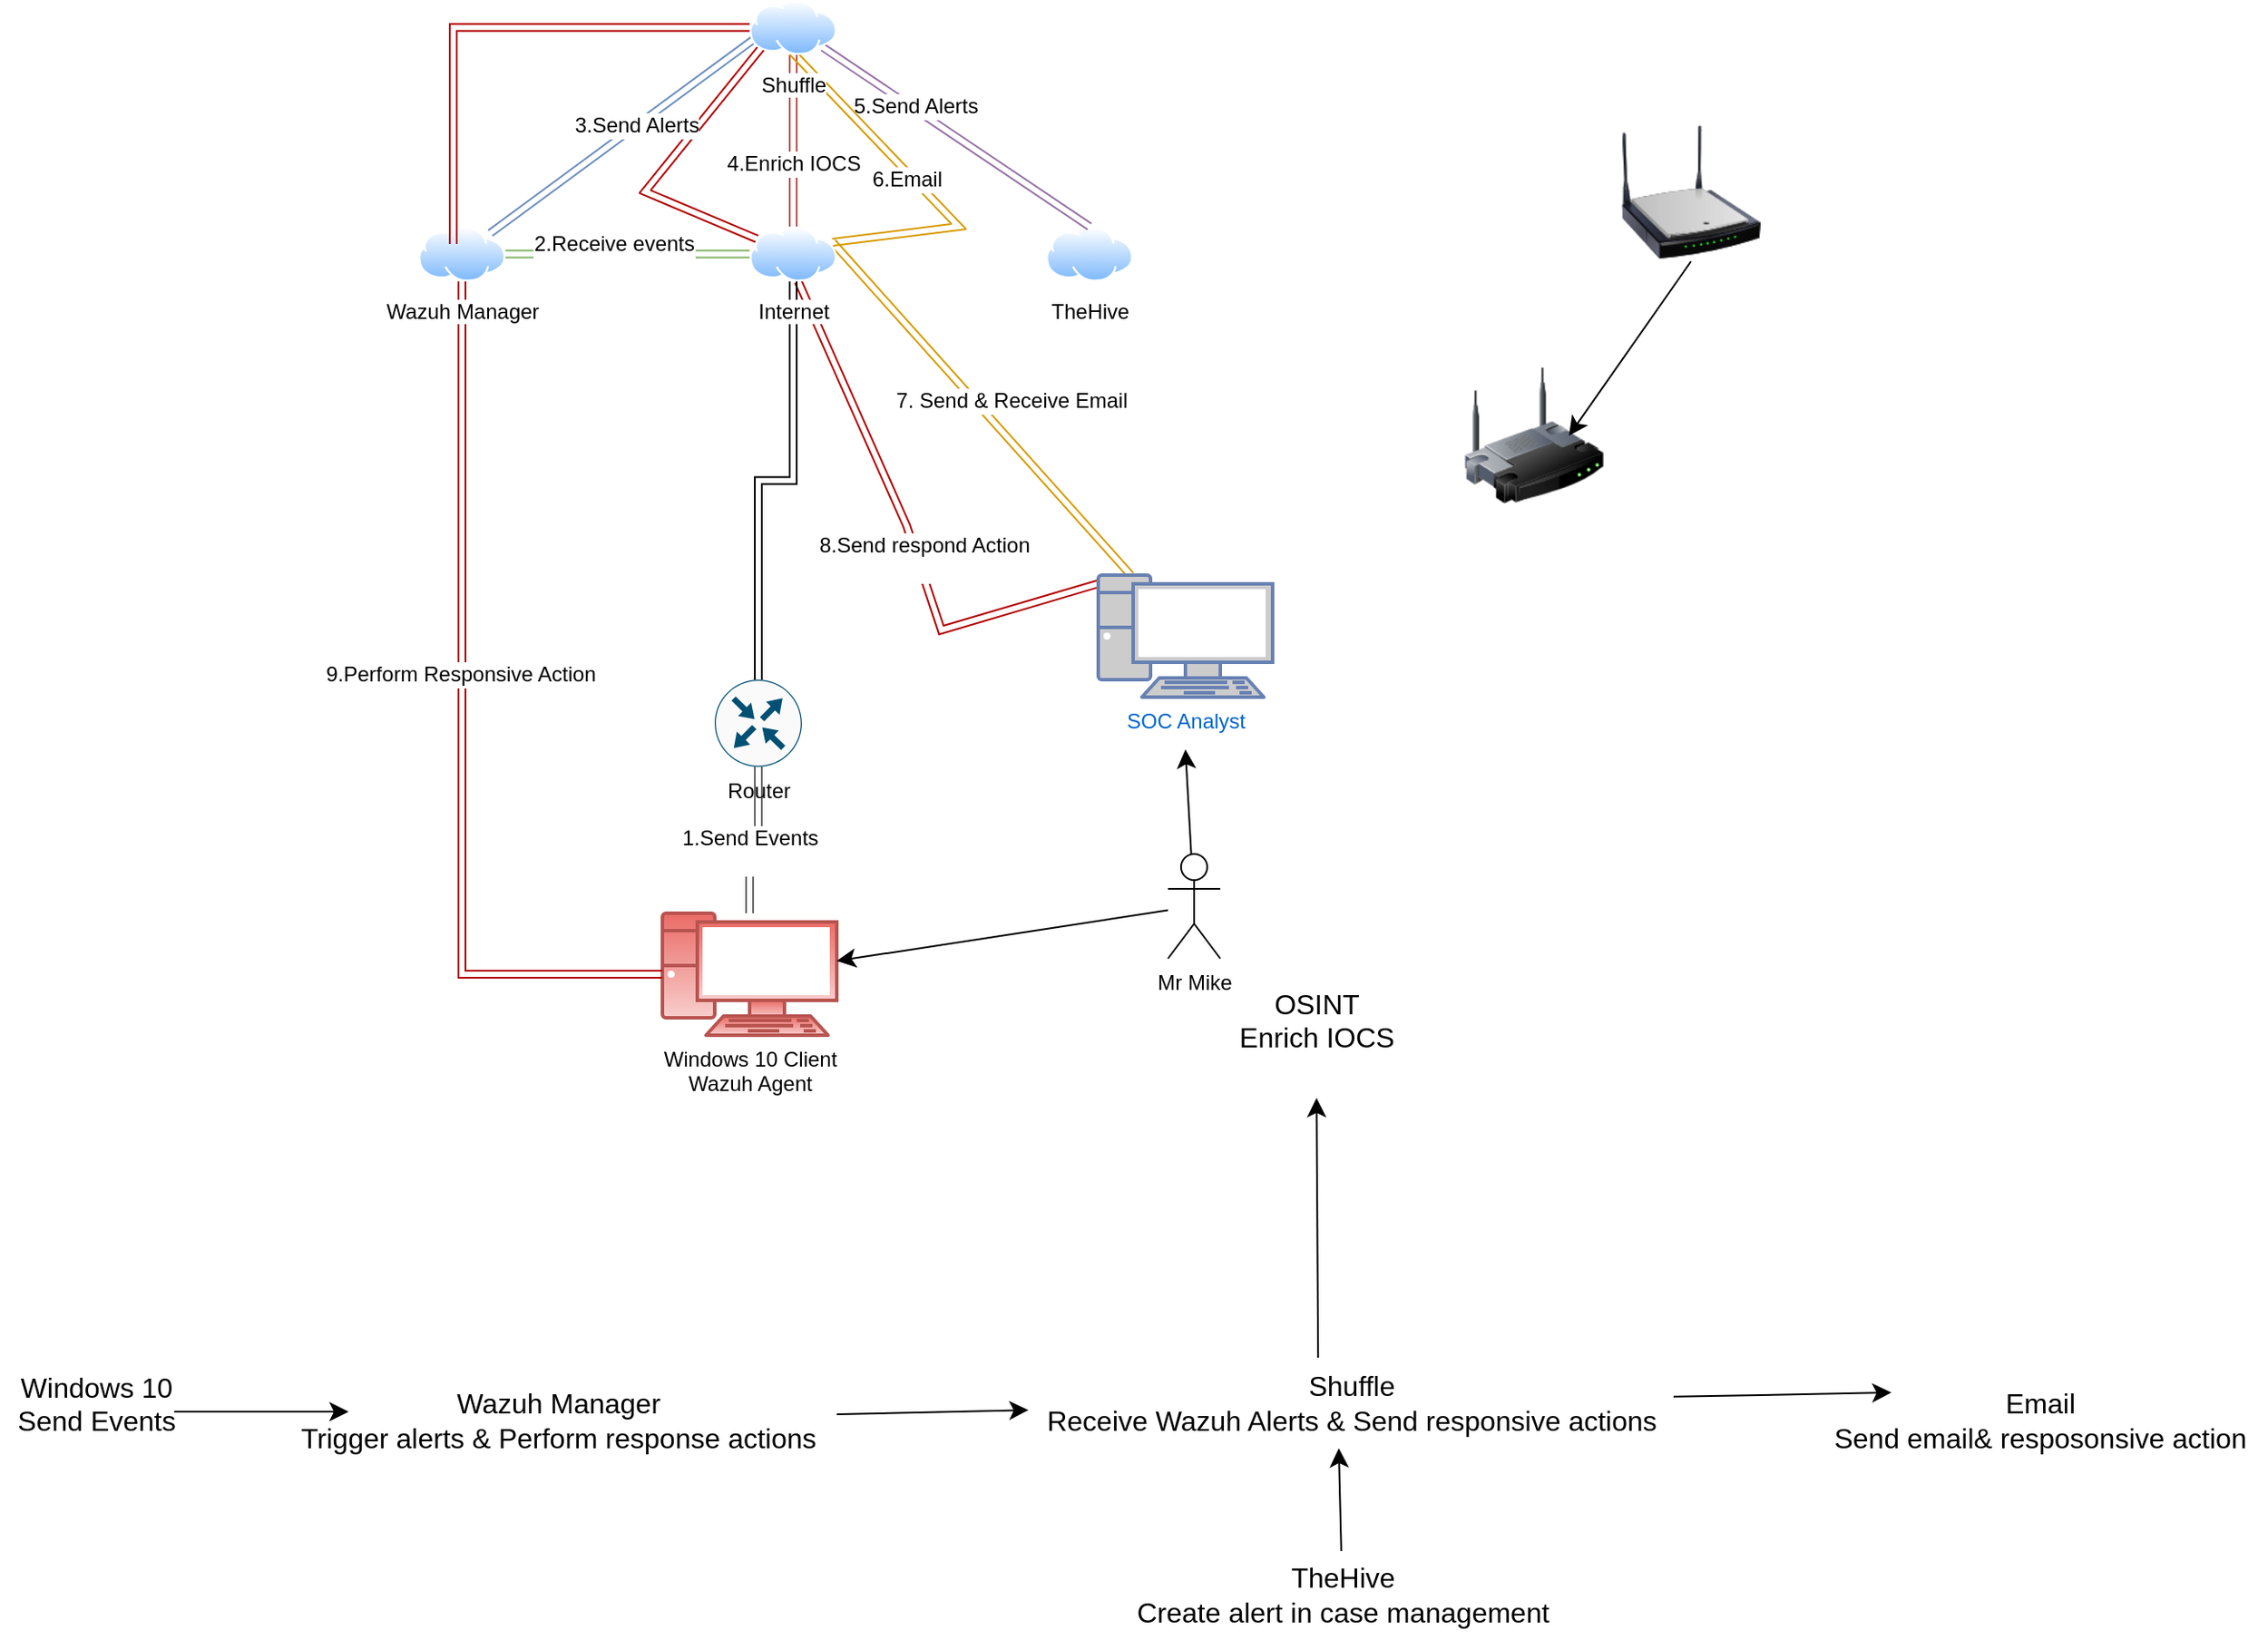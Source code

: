 <mxfile version="26.1.1">
  <diagram name="Page-1" id="A63oh-J3jxHIHeNH-Dc5">
    <mxGraphModel dx="1420" dy="1501" grid="1" gridSize="10" guides="1" tooltips="1" connect="1" arrows="1" fold="1" page="0" pageScale="1" pageWidth="850" pageHeight="1100" math="0" shadow="0">
      <root>
        <mxCell id="0" />
        <mxCell id="1" parent="0" />
        <mxCell id="pToZL_-OLNMwHl6TpGQw-9" style="edgeStyle=orthogonalEdgeStyle;rounded=0;orthogonalLoop=1;jettySize=auto;html=1;fontSize=12;shape=link;strokeColor=#666666;" edge="1" parent="1" source="pToZL_-OLNMwHl6TpGQw-1" target="pToZL_-OLNMwHl6TpGQw-3">
          <mxGeometry relative="1" as="geometry" />
        </mxCell>
        <mxCell id="pToZL_-OLNMwHl6TpGQw-10" value="&lt;div&gt;1.Send Events&lt;/div&gt;&lt;div&gt;&lt;br&gt;&lt;/div&gt;" style="edgeLabel;html=1;align=center;verticalAlign=middle;resizable=0;points=[];fontSize=12;" vertex="1" connectable="0" parent="pToZL_-OLNMwHl6TpGQw-9">
          <mxGeometry x="-0.286" y="-1" relative="1" as="geometry">
            <mxPoint x="-1" y="-4" as="offset" />
          </mxGeometry>
        </mxCell>
        <mxCell id="pToZL_-OLNMwHl6TpGQw-1" value="&lt;div&gt;Windows 10 Client &lt;br&gt;&lt;/div&gt;&lt;div&gt;Wazuh Agent&lt;/div&gt;" style="verticalAlign=top;verticalLabelPosition=bottom;labelPosition=center;align=center;html=1;outlineConnect=0;fillColor=#f8cecc;strokeColor=#b85450;gradientDirection=north;strokeWidth=2;shape=mxgraph.networks.pc;gradientColor=#ea6b66;" vertex="1" parent="1">
          <mxGeometry x="160" y="304" width="100" height="70" as="geometry" />
        </mxCell>
        <mxCell id="pToZL_-OLNMwHl6TpGQw-25" style="edgeStyle=none;curved=1;rounded=0;orthogonalLoop=1;jettySize=auto;html=1;entryX=1;entryY=0.25;entryDx=0;entryDy=0;fontSize=12;shape=link;fillColor=#ffe6cc;strokeColor=#d79b00;strokeWidth=1;" edge="1" parent="1" source="pToZL_-OLNMwHl6TpGQw-2" target="pToZL_-OLNMwHl6TpGQw-5">
          <mxGeometry relative="1" as="geometry" />
        </mxCell>
        <mxCell id="pToZL_-OLNMwHl6TpGQw-27" value="&lt;div&gt;7. Send &amp;amp; Receive Email&lt;/div&gt;" style="edgeLabel;html=1;align=center;verticalAlign=middle;resizable=0;points=[];fontSize=12;" vertex="1" connectable="0" parent="pToZL_-OLNMwHl6TpGQw-25">
          <mxGeometry x="-0.072" y="-1" relative="1" as="geometry">
            <mxPoint x="10" y="-11" as="offset" />
          </mxGeometry>
        </mxCell>
        <mxCell id="pToZL_-OLNMwHl6TpGQw-28" style="rounded=0;orthogonalLoop=1;jettySize=auto;html=1;entryX=1;entryY=1;entryDx=0;entryDy=0;fontSize=12;fillColor=#e51400;strokeColor=#B20000;shape=link;" edge="1" parent="1">
          <mxGeometry relative="1" as="geometry">
            <mxPoint x="410.0" y="114.89" as="sourcePoint" />
            <mxPoint x="237.853" y="-58.498" as="targetPoint" />
            <Array as="points">
              <mxPoint x="320" y="141.5" />
              <mxPoint x="300" y="81.5" />
            </Array>
          </mxGeometry>
        </mxCell>
        <mxCell id="pToZL_-OLNMwHl6TpGQw-29" value="&lt;div&gt;8.Send respond Action&lt;/div&gt;&lt;div&gt;&lt;br&gt;&lt;/div&gt;" style="edgeLabel;html=1;align=center;verticalAlign=middle;resizable=0;points=[];fontSize=12;" vertex="1" connectable="0" parent="pToZL_-OLNMwHl6TpGQw-28">
          <mxGeometry x="0.04" y="-2" relative="1" as="geometry">
            <mxPoint x="10" y="23" as="offset" />
          </mxGeometry>
        </mxCell>
        <mxCell id="pToZL_-OLNMwHl6TpGQw-2" value="SOC Analyst" style="fontColor=#0066CC;verticalAlign=top;verticalLabelPosition=bottom;labelPosition=center;align=center;html=1;outlineConnect=0;fillColor=#CCCCCC;strokeColor=#6881B3;gradientColor=none;gradientDirection=north;strokeWidth=2;shape=mxgraph.networks.pc;" vertex="1" parent="1">
          <mxGeometry x="410" y="110" width="100" height="70" as="geometry" />
        </mxCell>
        <mxCell id="pToZL_-OLNMwHl6TpGQw-14" style="edgeStyle=orthogonalEdgeStyle;rounded=0;orthogonalLoop=1;jettySize=auto;html=1;entryX=0.5;entryY=1;entryDx=0;entryDy=0;fontSize=12;shape=link;" edge="1" parent="1" source="pToZL_-OLNMwHl6TpGQw-3" target="pToZL_-OLNMwHl6TpGQw-5">
          <mxGeometry relative="1" as="geometry" />
        </mxCell>
        <mxCell id="pToZL_-OLNMwHl6TpGQw-3" value="Router " style="sketch=0;points=[[0.5,0,0],[1,0.5,0],[0.5,1,0],[0,0.5,0],[0.145,0.145,0],[0.856,0.145,0],[0.855,0.856,0],[0.145,0.855,0]];verticalLabelPosition=bottom;html=1;verticalAlign=top;aspect=fixed;align=center;pointerEvents=1;shape=mxgraph.cisco19.rect;prIcon=router;fillColor=#FAFAFA;strokeColor=#005073;" vertex="1" parent="1">
          <mxGeometry x="190" y="170" width="50" height="50" as="geometry" />
        </mxCell>
        <mxCell id="pToZL_-OLNMwHl6TpGQw-16" style="edgeStyle=orthogonalEdgeStyle;rounded=0;orthogonalLoop=1;jettySize=auto;html=1;fontSize=12;shape=link;fillColor=#d5e8d4;strokeColor=#82b366;" edge="1" parent="1" source="pToZL_-OLNMwHl6TpGQw-5" target="pToZL_-OLNMwHl6TpGQw-7">
          <mxGeometry relative="1" as="geometry" />
        </mxCell>
        <mxCell id="pToZL_-OLNMwHl6TpGQw-17" value="&lt;div&gt;2.Receive events&lt;/div&gt;&lt;div&gt;&lt;br&gt;&lt;/div&gt;" style="edgeLabel;html=1;align=center;verticalAlign=middle;resizable=0;points=[];fontSize=12;" vertex="1" connectable="0" parent="pToZL_-OLNMwHl6TpGQw-16">
          <mxGeometry x="0.117" y="1" relative="1" as="geometry">
            <mxPoint as="offset" />
          </mxGeometry>
        </mxCell>
        <mxCell id="pToZL_-OLNMwHl6TpGQw-30" style="edgeStyle=none;curved=1;rounded=0;orthogonalLoop=1;jettySize=auto;html=1;entryX=0;entryY=1;entryDx=0;entryDy=0;fontSize=12;fillColor=#e51400;strokeColor=#B20000;shape=link;" edge="1" parent="1" source="pToZL_-OLNMwHl6TpGQw-5" target="pToZL_-OLNMwHl6TpGQw-8">
          <mxGeometry relative="1" as="geometry">
            <Array as="points">
              <mxPoint x="150" y="-110" />
            </Array>
          </mxGeometry>
        </mxCell>
        <mxCell id="pToZL_-OLNMwHl6TpGQw-5" value="Internet" style="image;aspect=fixed;perimeter=ellipsePerimeter;html=1;align=center;shadow=0;dashed=0;spacingTop=3;image=img/lib/active_directory/internet_cloud.svg;" vertex="1" parent="1">
          <mxGeometry x="210" y="-90" width="50" height="31.5" as="geometry" />
        </mxCell>
        <mxCell id="pToZL_-OLNMwHl6TpGQw-6" value="TheHive" style="image;aspect=fixed;perimeter=ellipsePerimeter;html=1;align=center;shadow=0;dashed=0;spacingTop=3;image=img/lib/active_directory/internet_cloud.svg;" vertex="1" parent="1">
          <mxGeometry x="380" y="-90" width="50" height="31.5" as="geometry" />
        </mxCell>
        <mxCell id="pToZL_-OLNMwHl6TpGQw-18" style="edgeStyle=none;curved=1;rounded=0;orthogonalLoop=1;jettySize=auto;html=1;entryX=0;entryY=0.75;entryDx=0;entryDy=0;fontSize=12;shape=link;fillColor=#dae8fc;strokeColor=#6c8ebf;" edge="1" parent="1" source="pToZL_-OLNMwHl6TpGQw-7" target="pToZL_-OLNMwHl6TpGQw-8">
          <mxGeometry relative="1" as="geometry" />
        </mxCell>
        <mxCell id="pToZL_-OLNMwHl6TpGQw-19" value="&lt;div&gt;3.Send Alerts&lt;/div&gt;" style="edgeLabel;html=1;align=center;verticalAlign=middle;resizable=0;points=[];fontSize=12;" vertex="1" connectable="0" parent="pToZL_-OLNMwHl6TpGQw-18">
          <mxGeometry x="0.109" relative="1" as="geometry">
            <mxPoint as="offset" />
          </mxGeometry>
        </mxCell>
        <mxCell id="pToZL_-OLNMwHl6TpGQw-33" style="edgeStyle=orthogonalEdgeStyle;rounded=0;orthogonalLoop=1;jettySize=auto;html=1;fontSize=12;fillColor=#e51400;strokeColor=#B20000;shape=link;" edge="1" parent="1" source="pToZL_-OLNMwHl6TpGQw-7" target="pToZL_-OLNMwHl6TpGQw-1">
          <mxGeometry relative="1" as="geometry">
            <Array as="points">
              <mxPoint x="45" y="339" />
            </Array>
          </mxGeometry>
        </mxCell>
        <mxCell id="pToZL_-OLNMwHl6TpGQw-34" value="9.Perform Responsive Action" style="edgeLabel;html=1;align=center;verticalAlign=middle;resizable=0;points=[];fontSize=12;" vertex="1" connectable="0" parent="pToZL_-OLNMwHl6TpGQw-33">
          <mxGeometry x="-0.12" y="-1" relative="1" as="geometry">
            <mxPoint as="offset" />
          </mxGeometry>
        </mxCell>
        <mxCell id="pToZL_-OLNMwHl6TpGQw-7" value="Wazuh Manager " style="image;aspect=fixed;perimeter=ellipsePerimeter;html=1;align=center;shadow=0;dashed=0;spacingTop=3;image=img/lib/active_directory/internet_cloud.svg;" vertex="1" parent="1">
          <mxGeometry x="20" y="-90" width="50" height="31.5" as="geometry" />
        </mxCell>
        <mxCell id="pToZL_-OLNMwHl6TpGQw-20" style="edgeStyle=orthogonalEdgeStyle;rounded=0;orthogonalLoop=1;jettySize=auto;html=1;fontSize=12;shape=link;fillColor=#f8cecc;strokeColor=#b85450;" edge="1" parent="1" source="pToZL_-OLNMwHl6TpGQw-8" target="pToZL_-OLNMwHl6TpGQw-5">
          <mxGeometry relative="1" as="geometry" />
        </mxCell>
        <mxCell id="pToZL_-OLNMwHl6TpGQw-21" value="&lt;div&gt;4.Enrich IOCS&lt;/div&gt;" style="edgeLabel;html=1;align=center;verticalAlign=middle;resizable=0;points=[];fontSize=12;" vertex="1" connectable="0" parent="pToZL_-OLNMwHl6TpGQw-20">
          <mxGeometry x="0.249" relative="1" as="geometry">
            <mxPoint y="1" as="offset" />
          </mxGeometry>
        </mxCell>
        <mxCell id="pToZL_-OLNMwHl6TpGQw-22" style="rounded=0;orthogonalLoop=1;jettySize=auto;html=1;fontSize=12;entryX=0.5;entryY=0;entryDx=0;entryDy=0;shape=link;fillColor=#e1d5e7;strokeColor=#9673a6;" edge="1" parent="1" source="pToZL_-OLNMwHl6TpGQw-8" target="pToZL_-OLNMwHl6TpGQw-6">
          <mxGeometry relative="1" as="geometry">
            <mxPoint x="400" y="-204" as="targetPoint" />
          </mxGeometry>
        </mxCell>
        <mxCell id="pToZL_-OLNMwHl6TpGQw-23" value="&lt;div&gt;5.Send Alerts&lt;/div&gt;" style="edgeLabel;html=1;align=center;verticalAlign=middle;resizable=0;points=[];fontSize=12;" vertex="1" connectable="0" parent="pToZL_-OLNMwHl6TpGQw-22">
          <mxGeometry x="-0.319" y="1" relative="1" as="geometry">
            <mxPoint y="-1" as="offset" />
          </mxGeometry>
        </mxCell>
        <mxCell id="pToZL_-OLNMwHl6TpGQw-24" style="rounded=0;orthogonalLoop=1;jettySize=auto;html=1;fontSize=12;shape=link;fillColor=#ffe6cc;strokeColor=#d79b00;entryX=1;entryY=0.25;entryDx=0;entryDy=0;" edge="1" parent="1" target="pToZL_-OLNMwHl6TpGQw-5">
          <mxGeometry relative="1" as="geometry">
            <mxPoint x="234.5" y="-190" as="sourcePoint" />
            <mxPoint x="234.5" y="-91.5" as="targetPoint" />
            <Array as="points">
              <mxPoint x="330" y="-90" />
            </Array>
          </mxGeometry>
        </mxCell>
        <mxCell id="pToZL_-OLNMwHl6TpGQw-26" value="&lt;div&gt;6.Email&lt;/div&gt;" style="edgeLabel;html=1;align=center;verticalAlign=middle;resizable=0;points=[];fontSize=12;" vertex="1" connectable="0" parent="pToZL_-OLNMwHl6TpGQw-24">
          <mxGeometry x="-0.071" y="-3" relative="1" as="geometry">
            <mxPoint as="offset" />
          </mxGeometry>
        </mxCell>
        <mxCell id="pToZL_-OLNMwHl6TpGQw-8" value="Shuffle" style="image;aspect=fixed;perimeter=ellipsePerimeter;html=1;align=center;shadow=0;dashed=0;spacingTop=3;image=img/lib/active_directory/internet_cloud.svg;" vertex="1" parent="1">
          <mxGeometry x="210" y="-220" width="50" height="31.5" as="geometry" />
        </mxCell>
        <mxCell id="pToZL_-OLNMwHl6TpGQw-31" style="edgeStyle=orthogonalEdgeStyle;rounded=0;orthogonalLoop=1;jettySize=auto;html=1;entryX=0.4;entryY=0.317;entryDx=0;entryDy=0;entryPerimeter=0;fontSize=12;fillColor=#e51400;strokeColor=#B20000;shape=link;" edge="1" parent="1" source="pToZL_-OLNMwHl6TpGQw-8" target="pToZL_-OLNMwHl6TpGQw-7">
          <mxGeometry relative="1" as="geometry" />
        </mxCell>
        <mxCell id="pToZL_-OLNMwHl6TpGQw-36" style="edgeStyle=none;curved=1;rounded=0;orthogonalLoop=1;jettySize=auto;html=1;fontSize=12;startSize=8;endSize=8;" edge="1" parent="1">
          <mxGeometry relative="1" as="geometry">
            <mxPoint x="-20" y="590" as="targetPoint" />
            <mxPoint x="-120" y="590" as="sourcePoint" />
          </mxGeometry>
        </mxCell>
        <mxCell id="pToZL_-OLNMwHl6TpGQw-35" value="&lt;div&gt;Windows 10&lt;/div&gt;&lt;div&gt;Send Events&lt;/div&gt;&lt;div&gt;&lt;br&gt;&lt;/div&gt;" style="text;html=1;align=center;verticalAlign=middle;resizable=0;points=[];autosize=1;strokeColor=none;fillColor=none;fontSize=16;" vertex="1" parent="1">
          <mxGeometry x="-220" y="560" width="110" height="70" as="geometry" />
        </mxCell>
        <mxCell id="pToZL_-OLNMwHl6TpGQw-39" style="edgeStyle=none;curved=1;rounded=0;orthogonalLoop=1;jettySize=auto;html=1;fontSize=12;startSize=8;endSize=8;" edge="1" parent="1" source="pToZL_-OLNMwHl6TpGQw-37" target="pToZL_-OLNMwHl6TpGQw-38">
          <mxGeometry relative="1" as="geometry" />
        </mxCell>
        <mxCell id="pToZL_-OLNMwHl6TpGQw-37" value="&lt;div&gt;Wazuh Manager&lt;/div&gt;&lt;div&gt;Trigger alerts &amp;amp; Perform response actions&lt;/div&gt;" style="text;html=1;align=center;verticalAlign=middle;resizable=0;points=[];autosize=1;strokeColor=none;fillColor=none;fontSize=16;" vertex="1" parent="1">
          <mxGeometry x="-60" y="570" width="320" height="50" as="geometry" />
        </mxCell>
        <mxCell id="pToZL_-OLNMwHl6TpGQw-41" style="edgeStyle=none;curved=1;rounded=0;orthogonalLoop=1;jettySize=auto;html=1;fontSize=12;startSize=8;endSize=8;exitX=0.449;exitY=-0.02;exitDx=0;exitDy=0;exitPerimeter=0;" edge="1" parent="1" source="pToZL_-OLNMwHl6TpGQw-38" target="pToZL_-OLNMwHl6TpGQw-40">
          <mxGeometry relative="1" as="geometry" />
        </mxCell>
        <mxCell id="pToZL_-OLNMwHl6TpGQw-38" value="&lt;div&gt;Shuffle&lt;/div&gt;&lt;div&gt;Receive Wazuh Alerts &amp;amp; Send responsive actions&lt;/div&gt;" style="text;html=1;align=center;verticalAlign=middle;resizable=0;points=[];autosize=1;strokeColor=none;fillColor=none;fontSize=16;" vertex="1" parent="1">
          <mxGeometry x="370" y="560" width="370" height="50" as="geometry" />
        </mxCell>
        <mxCell id="pToZL_-OLNMwHl6TpGQw-40" value="&lt;div&gt;OSINT&lt;/div&gt;&lt;div&gt;Enrich IOCS&lt;/div&gt;&lt;div&gt;&lt;br&gt;&lt;/div&gt;" style="text;html=1;align=center;verticalAlign=middle;resizable=0;points=[];autosize=1;strokeColor=none;fillColor=none;fontSize=16;" vertex="1" parent="1">
          <mxGeometry x="480" y="340" width="110" height="70" as="geometry" />
        </mxCell>
        <mxCell id="pToZL_-OLNMwHl6TpGQw-42" value="&lt;div&gt;TheHive&lt;/div&gt;&lt;div&gt;Create alert in case management&lt;/div&gt;" style="text;html=1;align=center;verticalAlign=middle;resizable=0;points=[];autosize=1;strokeColor=none;fillColor=none;fontSize=16;" vertex="1" parent="1">
          <mxGeometry x="420" y="670" width="260" height="50" as="geometry" />
        </mxCell>
        <mxCell id="pToZL_-OLNMwHl6TpGQw-44" style="edgeStyle=none;curved=1;rounded=0;orthogonalLoop=1;jettySize=auto;html=1;entryX=0.481;entryY=1.02;entryDx=0;entryDy=0;entryPerimeter=0;fontSize=12;startSize=8;endSize=8;" edge="1" parent="1" source="pToZL_-OLNMwHl6TpGQw-42" target="pToZL_-OLNMwHl6TpGQw-38">
          <mxGeometry relative="1" as="geometry" />
        </mxCell>
        <mxCell id="pToZL_-OLNMwHl6TpGQw-45" value="&lt;div&gt;Email&lt;/div&gt;&lt;div&gt;Send email&amp;amp; resposonsive action&lt;/div&gt;" style="text;html=1;align=center;verticalAlign=middle;resizable=0;points=[];autosize=1;strokeColor=none;fillColor=none;fontSize=16;" vertex="1" parent="1">
          <mxGeometry x="820" y="570" width="260" height="50" as="geometry" />
        </mxCell>
        <mxCell id="pToZL_-OLNMwHl6TpGQw-46" style="edgeStyle=none;curved=1;rounded=0;orthogonalLoop=1;jettySize=auto;html=1;entryX=0.173;entryY=0.18;entryDx=0;entryDy=0;entryPerimeter=0;fontSize=12;startSize=8;endSize=8;" edge="1" parent="1" source="pToZL_-OLNMwHl6TpGQw-38" target="pToZL_-OLNMwHl6TpGQw-45">
          <mxGeometry relative="1" as="geometry" />
        </mxCell>
        <mxCell id="pToZL_-OLNMwHl6TpGQw-49" style="edgeStyle=none;curved=1;rounded=0;orthogonalLoop=1;jettySize=auto;html=1;fontSize=12;startSize=8;endSize=8;" edge="1" parent="1" source="pToZL_-OLNMwHl6TpGQw-48">
          <mxGeometry relative="1" as="geometry">
            <mxPoint x="460.0" y="210.0" as="targetPoint" />
          </mxGeometry>
        </mxCell>
        <mxCell id="pToZL_-OLNMwHl6TpGQw-50" style="edgeStyle=none;curved=1;rounded=0;orthogonalLoop=1;jettySize=auto;html=1;fontSize=12;startSize=8;endSize=8;" edge="1" parent="1" source="pToZL_-OLNMwHl6TpGQw-48" target="pToZL_-OLNMwHl6TpGQw-1">
          <mxGeometry relative="1" as="geometry" />
        </mxCell>
        <mxCell id="pToZL_-OLNMwHl6TpGQw-48" value="&lt;div&gt;Mr Mike&lt;/div&gt;&lt;div&gt;&lt;br&gt;&lt;/div&gt;&lt;div&gt;&lt;br&gt;&lt;/div&gt;" style="shape=umlActor;verticalLabelPosition=bottom;verticalAlign=top;html=1;outlineConnect=0;" vertex="1" parent="1">
          <mxGeometry x="450" y="270" width="30" height="60" as="geometry" />
        </mxCell>
        <mxCell id="pToZL_-OLNMwHl6TpGQw-52" style="edgeStyle=none;curved=1;rounded=0;orthogonalLoop=1;jettySize=auto;html=1;exitX=0.5;exitY=0;exitDx=0;exitDy=0;exitPerimeter=0;fontSize=12;startSize=8;endSize=8;" edge="1" parent="1" source="pToZL_-OLNMwHl6TpGQw-48" target="pToZL_-OLNMwHl6TpGQw-48">
          <mxGeometry relative="1" as="geometry" />
        </mxCell>
        <mxCell id="pToZL_-OLNMwHl6TpGQw-54" value="" style="image;html=1;image=img/lib/clip_art/networking/Wireless_Router_128x128.png" vertex="1" parent="1">
          <mxGeometry x="620" y="-10" width="80" height="80" as="geometry" />
        </mxCell>
        <mxCell id="pToZL_-OLNMwHl6TpGQw-57" style="edgeStyle=none;curved=1;rounded=0;orthogonalLoop=1;jettySize=auto;html=1;exitX=0.5;exitY=1;exitDx=0;exitDy=0;fontSize=12;startSize=8;endSize=8;" edge="1" parent="1" source="pToZL_-OLNMwHl6TpGQw-55">
          <mxGeometry relative="1" as="geometry">
            <mxPoint x="680" y="30.0" as="targetPoint" />
          </mxGeometry>
        </mxCell>
        <mxCell id="pToZL_-OLNMwHl6TpGQw-55" value="" style="image;html=1;image=img/lib/clip_art/networking/Wireless_Router_N_128x128.png" vertex="1" parent="1">
          <mxGeometry x="710" y="-150" width="80" height="80" as="geometry" />
        </mxCell>
      </root>
    </mxGraphModel>
  </diagram>
</mxfile>
